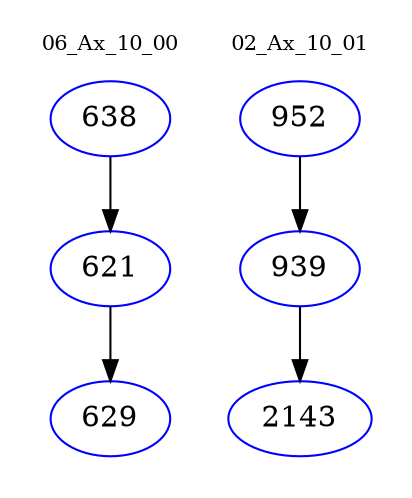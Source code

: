 digraph{
subgraph cluster_0 {
color = white
label = "06_Ax_10_00";
fontsize=10;
T0_638 [label="638", color="blue"]
T0_638 -> T0_621 [color="black"]
T0_621 [label="621", color="blue"]
T0_621 -> T0_629 [color="black"]
T0_629 [label="629", color="blue"]
}
subgraph cluster_1 {
color = white
label = "02_Ax_10_01";
fontsize=10;
T1_952 [label="952", color="blue"]
T1_952 -> T1_939 [color="black"]
T1_939 [label="939", color="blue"]
T1_939 -> T1_2143 [color="black"]
T1_2143 [label="2143", color="blue"]
}
}
